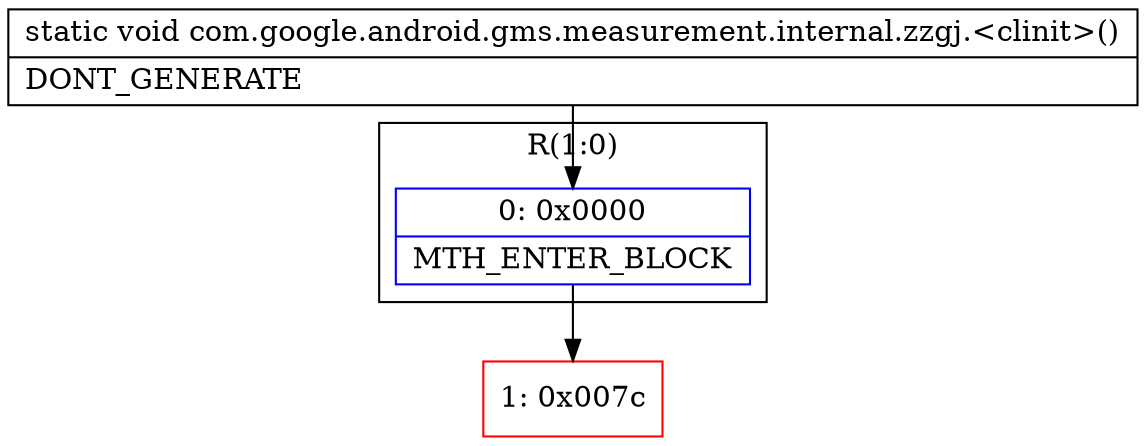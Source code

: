 digraph "CFG forcom.google.android.gms.measurement.internal.zzgj.\<clinit\>()V" {
subgraph cluster_Region_615912456 {
label = "R(1:0)";
node [shape=record,color=blue];
Node_0 [shape=record,label="{0\:\ 0x0000|MTH_ENTER_BLOCK\l}"];
}
Node_1 [shape=record,color=red,label="{1\:\ 0x007c}"];
MethodNode[shape=record,label="{static void com.google.android.gms.measurement.internal.zzgj.\<clinit\>()  | DONT_GENERATE\l}"];
MethodNode -> Node_0;
Node_0 -> Node_1;
}

